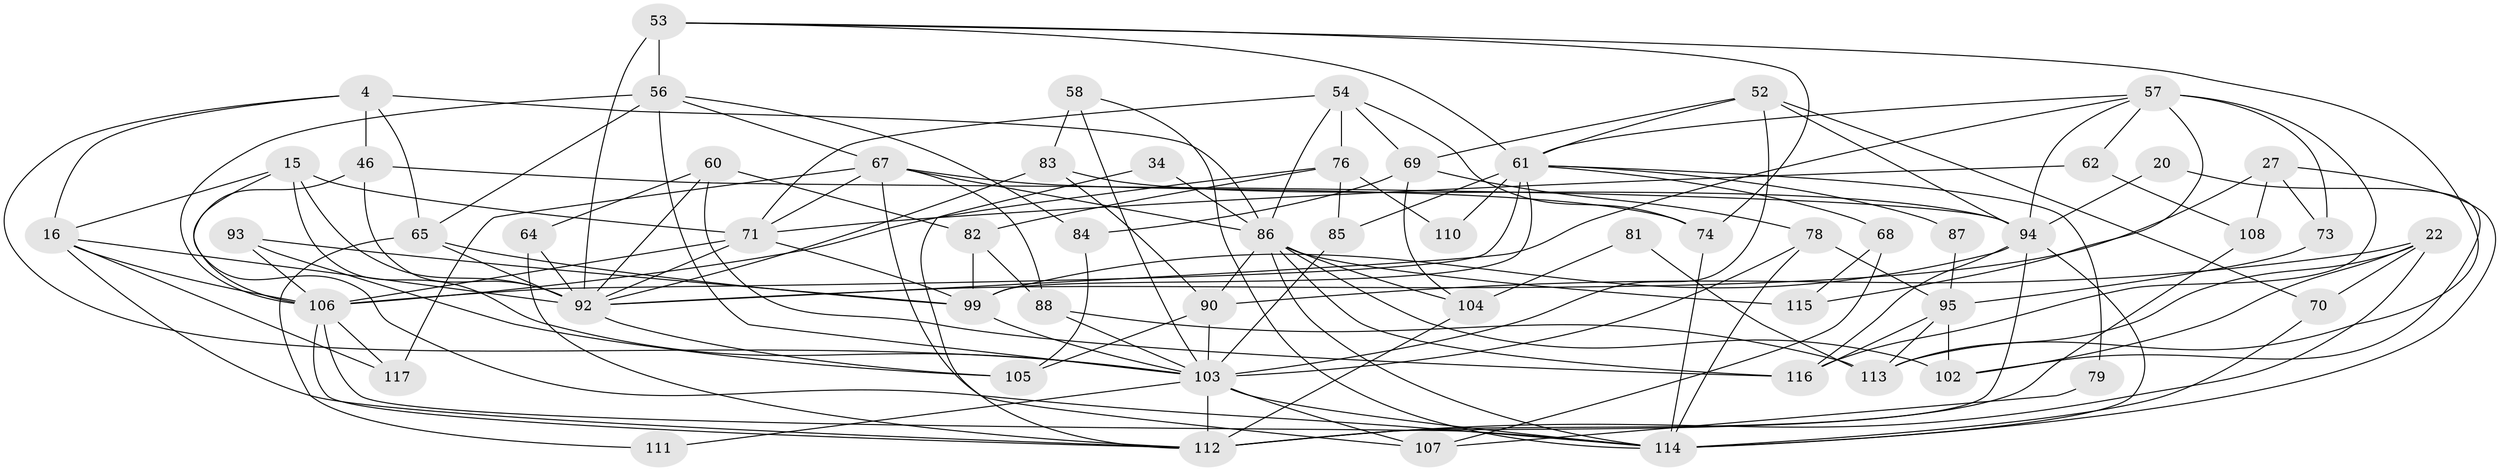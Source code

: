 // original degree distribution, {4: 0.23076923076923078, 3: 0.27350427350427353, 5: 0.2222222222222222, 2: 0.13675213675213677, 6: 0.10256410256410256, 8: 0.017094017094017096, 7: 0.017094017094017096}
// Generated by graph-tools (version 1.1) at 2025/50/03/09/25 04:50:47]
// undirected, 58 vertices, 144 edges
graph export_dot {
graph [start="1"]
  node [color=gray90,style=filled];
  4;
  15;
  16 [super="+10"];
  20;
  22 [super="+6"];
  27;
  34;
  46;
  52 [super="+9+32"];
  53 [super="+12"];
  54;
  56;
  57 [super="+23+40"];
  58 [super="+49"];
  60;
  61 [super="+11+31"];
  62 [super="+30"];
  64;
  65;
  67 [super="+39"];
  68;
  69 [super="+13+55"];
  70;
  71 [super="+8+29"];
  73 [super="+26"];
  74;
  76 [super="+24"];
  78 [super="+43"];
  79;
  81;
  82 [super="+72"];
  83;
  84;
  85 [super="+38"];
  86 [super="+42+59"];
  87;
  88;
  90 [super="+44+51"];
  92 [super="+47+63+91"];
  93;
  94 [super="+66+80"];
  95;
  99 [super="+14+28"];
  102;
  103 [super="+77+75+96"];
  104;
  105;
  106 [super="+2+48+98"];
  107;
  108;
  110;
  111;
  112 [super="+109+101"];
  113;
  114 [super="+37+97+100"];
  115;
  116 [super="+3"];
  117 [super="+36"];
  4 -- 46;
  4 -- 65;
  4 -- 16;
  4 -- 86;
  4 -- 103;
  15 -- 16;
  15 -- 71 [weight=2];
  15 -- 114;
  15 -- 103;
  15 -- 92;
  16 -- 117 [weight=2];
  16 -- 112;
  16 -- 106;
  16 -- 92;
  20 -- 102;
  20 -- 94;
  22 -- 113;
  22 -- 102;
  22 -- 70;
  22 -- 112;
  22 -- 90 [weight=2];
  27 -- 114;
  27 -- 73 [weight=2];
  27 -- 108;
  27 -- 92 [weight=2];
  34 -- 86;
  34 -- 112;
  46 -- 106;
  46 -- 94;
  46 -- 92;
  52 -- 70;
  52 -- 103 [weight=2];
  52 -- 61;
  52 -- 94;
  52 -- 69;
  53 -- 56 [weight=2];
  53 -- 61;
  53 -- 113;
  53 -- 74;
  53 -- 92 [weight=2];
  54 -- 69;
  54 -- 74;
  54 -- 76;
  54 -- 71;
  54 -- 86;
  56 -- 84;
  56 -- 65;
  56 -- 106 [weight=2];
  56 -- 103;
  56 -- 67;
  57 -- 116;
  57 -- 73 [weight=2];
  57 -- 94;
  57 -- 115;
  57 -- 62;
  57 -- 61;
  57 -- 92;
  58 -- 103;
  58 -- 83 [weight=2];
  58 -- 114;
  60 -- 116;
  60 -- 64;
  60 -- 82;
  60 -- 92;
  61 -- 68;
  61 -- 79;
  61 -- 85;
  61 -- 87;
  61 -- 110;
  61 -- 106;
  61 -- 99;
  62 -- 108;
  62 -- 71;
  64 -- 92;
  64 -- 112;
  65 -- 111;
  65 -- 99;
  65 -- 92;
  67 -- 86;
  67 -- 88;
  67 -- 117;
  67 -- 71;
  67 -- 107;
  67 -- 74;
  68 -- 107;
  68 -- 115;
  69 -- 78 [weight=2];
  69 -- 84;
  69 -- 104;
  70 -- 114;
  71 -- 99;
  71 -- 106;
  71 -- 92;
  73 -- 95;
  74 -- 114;
  76 -- 82;
  76 -- 110;
  76 -- 106 [weight=2];
  76 -- 85;
  78 -- 103 [weight=2];
  78 -- 95;
  78 -- 114 [weight=3];
  79 -- 107;
  81 -- 113;
  81 -- 104;
  82 -- 88 [weight=2];
  82 -- 99;
  83 -- 94;
  83 -- 90;
  83 -- 92;
  84 -- 105;
  85 -- 103;
  86 -- 116;
  86 -- 114 [weight=2];
  86 -- 115;
  86 -- 104;
  86 -- 102;
  86 -- 90 [weight=2];
  87 -- 95;
  88 -- 113;
  88 -- 103;
  90 -- 105;
  90 -- 103 [weight=3];
  92 -- 105;
  93 -- 105;
  93 -- 106;
  93 -- 99;
  94 -- 114 [weight=4];
  94 -- 112 [weight=2];
  94 -- 116;
  94 -- 99;
  95 -- 116 [weight=2];
  95 -- 102;
  95 -- 113;
  99 -- 103 [weight=2];
  103 -- 111;
  103 -- 114;
  103 -- 112 [weight=2];
  103 -- 107;
  104 -- 112;
  106 -- 114 [weight=4];
  106 -- 117;
  106 -- 112;
  108 -- 112;
}
